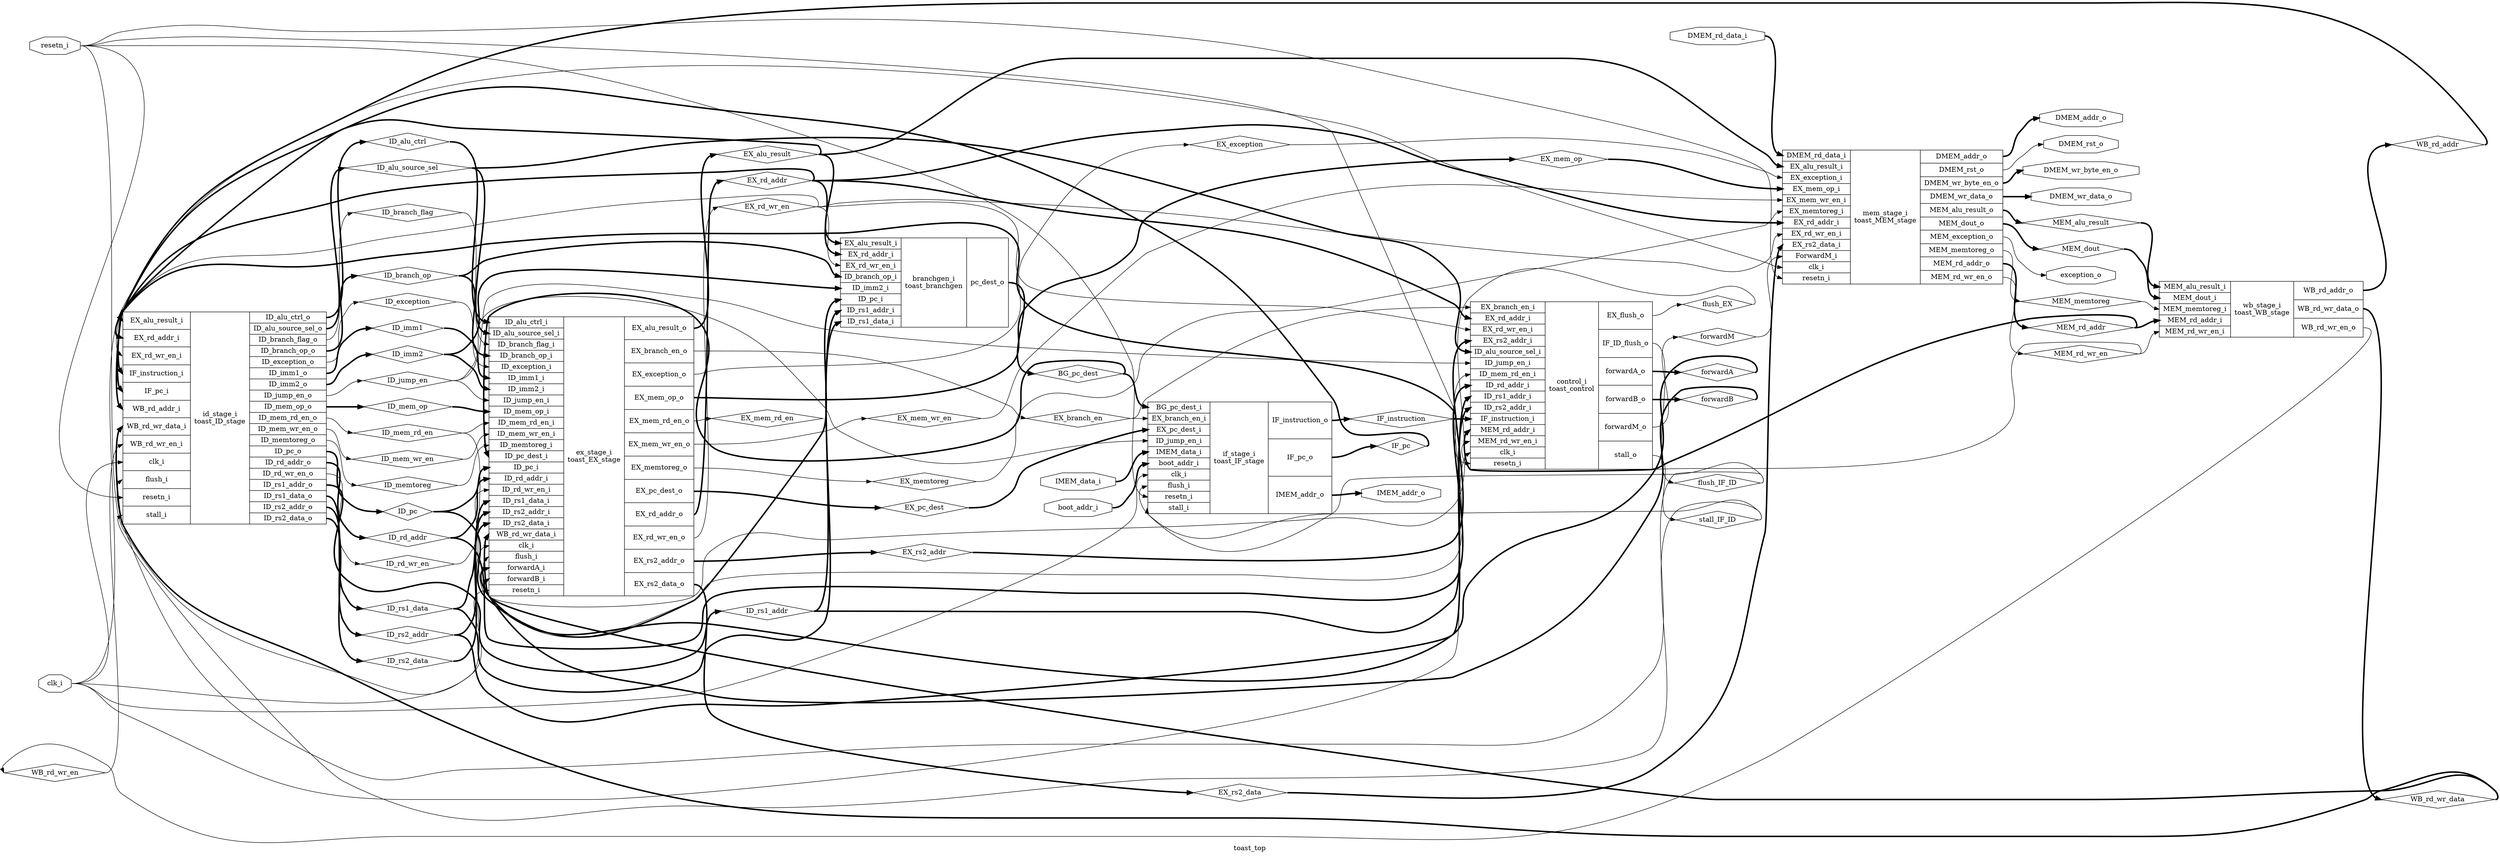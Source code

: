 digraph "toast_top" {
label="toast_top";
rankdir="LR";
remincross=true;
n1 [ shape=diamond, label="WB_rd_wr_en", color="black", fontcolor="black" ];
n2 [ shape=diamond, label="WB_rd_wr_data", color="black", fontcolor="black" ];
n3 [ shape=diamond, label="WB_rd_addr", color="black", fontcolor="black" ];
n4 [ shape=diamond, label="MEM_rd_addr", color="black", fontcolor="black" ];
n5 [ shape=diamond, label="MEM_rd_wr_en", color="black", fontcolor="black" ];
n6 [ shape=diamond, label="MEM_alu_result", color="black", fontcolor="black" ];
n7 [ shape=diamond, label="MEM_memtoreg", color="black", fontcolor="black" ];
n8 [ shape=diamond, label="MEM_dout", color="black", fontcolor="black" ];
n9 [ shape=diamond, label="EX_branch_en", color="black", fontcolor="black" ];
n10 [ shape=diamond, label="EX_pc_dest", color="black", fontcolor="black" ];
n11 [ shape=diamond, label="EX_alu_result", color="black", fontcolor="black" ];
n12 [ shape=diamond, label="EX_rs2_addr", color="black", fontcolor="black" ];
n13 [ shape=diamond, label="EX_rd_addr", color="black", fontcolor="black" ];
n14 [ shape=diamond, label="EX_rd_wr_en", color="black", fontcolor="black" ];
n15 [ shape=diamond, label="EX_memtoreg", color="black", fontcolor="black" ];
n16 [ shape=diamond, label="EX_rs2_data", color="black", fontcolor="black" ];
n17 [ shape=diamond, label="EX_mem_op", color="black", fontcolor="black" ];
n18 [ shape=diamond, label="EX_mem_rd_en", color="black", fontcolor="black" ];
n19 [ shape=diamond, label="EX_mem_wr_en", color="black", fontcolor="black" ];
n20 [ shape=diamond, label="EX_exception", color="black", fontcolor="black" ];
n21 [ shape=diamond, label="ID_exception", color="black", fontcolor="black" ];
n22 [ shape=diamond, label="ID_rs2_addr", color="black", fontcolor="black" ];
n23 [ shape=diamond, label="ID_rs1_addr", color="black", fontcolor="black" ];
n24 [ shape=diamond, label="ID_rd_addr", color="black", fontcolor="black" ];
n25 [ shape=diamond, label="ID_rs2_data", color="black", fontcolor="black" ];
n26 [ shape=diamond, label="ID_rs1_data", color="black", fontcolor="black" ];
n27 [ shape=diamond, label="ID_imm2", color="black", fontcolor="black" ];
n28 [ shape=diamond, label="ID_imm1", color="black", fontcolor="black" ];
n29 [ shape=diamond, label="ID_mem_op", color="black", fontcolor="black" ];
n30 [ shape=diamond, label="ID_jump_en", color="black", fontcolor="black" ];
n31 [ shape=diamond, label="ID_memtoreg", color="black", fontcolor="black" ];
n32 [ shape=diamond, label="ID_rd_wr_en", color="black", fontcolor="black" ];
n33 [ shape=diamond, label="ID_mem_rd_en", color="black", fontcolor="black" ];
n34 [ shape=diamond, label="ID_mem_wr_en", color="black", fontcolor="black" ];
n35 [ shape=diamond, label="ID_branch_flag", color="black", fontcolor="black" ];
n36 [ shape=diamond, label="ID_branch_op", color="black", fontcolor="black" ];
n37 [ shape=diamond, label="ID_alu_ctrl", color="black", fontcolor="black" ];
n38 [ shape=diamond, label="ID_alu_source_sel", color="black", fontcolor="black" ];
n39 [ shape=diamond, label="ID_pc", color="black", fontcolor="black" ];
n40 [ shape=diamond, label="IF_pc", color="black", fontcolor="black" ];
n41 [ shape=diamond, label="IF_instruction", color="black", fontcolor="black" ];
n42 [ shape=diamond, label="BG_pc_dest", color="black", fontcolor="black" ];
n43 [ shape=diamond, label="flush_EX", color="black", fontcolor="black" ];
n44 [ shape=diamond, label="flush_IF_ID", color="black", fontcolor="black" ];
n45 [ shape=diamond, label="stall_IF_ID", color="black", fontcolor="black" ];
n46 [ shape=diamond, label="forwardM", color="black", fontcolor="black" ];
n47 [ shape=diamond, label="forwardB", color="black", fontcolor="black" ];
n48 [ shape=diamond, label="forwardA", color="black", fontcolor="black" ];
n49 [ shape=octagon, label="exception_o", color="black", fontcolor="black" ];
n50 [ shape=octagon, label="IMEM_addr_o", color="black", fontcolor="black" ];
n51 [ shape=octagon, label="IMEM_data_i", color="black", fontcolor="black" ];
n52 [ shape=octagon, label="boot_addr_i", color="black", fontcolor="black" ];
n53 [ shape=octagon, label="DMEM_rst_o", color="black", fontcolor="black" ];
n54 [ shape=octagon, label="DMEM_rd_data_i", color="black", fontcolor="black" ];
n55 [ shape=octagon, label="DMEM_wr_data_o", color="black", fontcolor="black" ];
n56 [ shape=octagon, label="DMEM_addr_o", color="black", fontcolor="black" ];
n57 [ shape=octagon, label="DMEM_wr_byte_en_o", color="black", fontcolor="black" ];
n58 [ shape=octagon, label="resetn_i", color="black", fontcolor="black" ];
n59 [ shape=octagon, label="clk_i", color="black", fontcolor="black" ];
c68 [ shape=record, label="{{<p60> MEM_alu_result_i|<p61> MEM_dout_i|<p62> MEM_memtoreg_i|<p63> MEM_rd_addr_i|<p64> MEM_rd_wr_en_i}|wb_stage_i\ntoast_WB_stage|{<p65> WB_rd_addr_o|<p66> WB_rd_wr_data_o|<p67> WB_rd_wr_en_o}}" ];
c84 [ shape=record, label="{{<p54> DMEM_rd_data_i|<p69> EX_alu_result_i|<p70> EX_exception_i|<p71> EX_mem_op_i|<p72> EX_mem_wr_en_i|<p73> EX_memtoreg_i|<p74> EX_rd_addr_i|<p75> EX_rd_wr_en_i|<p76> EX_rs2_data_i|<p77> ForwardM_i|<p59> clk_i|<p58> resetn_i}|mem_stage_i\ntoast_MEM_stage|{<p56> DMEM_addr_o|<p53> DMEM_rst_o|<p57> DMEM_wr_byte_en_o|<p55> DMEM_wr_data_o|<p78> MEM_alu_result_o|<p79> MEM_dout_o|<p80> MEM_exception_o|<p81> MEM_memtoreg_o|<p82> MEM_rd_addr_o|<p83> MEM_rd_wr_en_o}}" ];
c120 [ shape=record, label="{{<p85> ID_alu_ctrl_i|<p86> ID_alu_source_sel_i|<p87> ID_branch_flag_i|<p88> ID_branch_op_i|<p89> ID_exception_i|<p90> ID_imm1_i|<p91> ID_imm2_i|<p92> ID_jump_en_i|<p93> ID_mem_op_i|<p94> ID_mem_rd_en_i|<p95> ID_mem_wr_en_i|<p96> ID_memtoreg_i|<p97> ID_pc_dest_i|<p98> ID_pc_i|<p99> ID_rd_addr_i|<p100> ID_rd_wr_en_i|<p101> ID_rs1_data_i|<p102> ID_rs2_addr_i|<p103> ID_rs2_data_i|<p104> WB_rd_wr_data_i|<p59> clk_i|<p105> flush_i|<p106> forwardA_i|<p107> forwardB_i|<p58> resetn_i}|ex_stage_i\ntoast_EX_stage|{<p108> EX_alu_result_o|<p109> EX_branch_en_o|<p110> EX_exception_o|<p111> EX_mem_op_o|<p112> EX_mem_rd_en_o|<p113> EX_mem_wr_en_o|<p114> EX_memtoreg_o|<p115> EX_pc_dest_o|<p116> EX_rd_addr_o|<p117> EX_rd_wr_en_o|<p118> EX_rs2_addr_o|<p119> EX_rs2_data_o}}" ];
c123 [ shape=record, label="{{<p69> EX_alu_result_i|<p74> EX_rd_addr_i|<p75> EX_rd_wr_en_i|<p88> ID_branch_op_i|<p91> ID_imm2_i|<p98> ID_pc_i|<p121> ID_rs1_addr_i|<p101> ID_rs1_data_i}|branchgen_i\ntoast_branchgen|{<p122> pc_dest_o}}" ];
c148 [ shape=record, label="{{<p69> EX_alu_result_i|<p74> EX_rd_addr_i|<p75> EX_rd_wr_en_i|<p124> IF_instruction_i|<p125> IF_pc_i|<p126> WB_rd_addr_i|<p104> WB_rd_wr_data_i|<p127> WB_rd_wr_en_i|<p59> clk_i|<p105> flush_i|<p58> resetn_i|<p128> stall_i}|id_stage_i\ntoast_ID_stage|{<p129> ID_alu_ctrl_o|<p130> ID_alu_source_sel_o|<p131> ID_branch_flag_o|<p132> ID_branch_op_o|<p133> ID_exception_o|<p134> ID_imm1_o|<p135> ID_imm2_o|<p136> ID_jump_en_o|<p137> ID_mem_op_o|<p138> ID_mem_rd_en_o|<p139> ID_mem_wr_en_o|<p140> ID_memtoreg_o|<p141> ID_pc_o|<p142> ID_rd_addr_o|<p143> ID_rd_wr_en_o|<p144> ID_rs1_addr_o|<p145> ID_rs1_data_o|<p146> ID_rs2_addr_o|<p147> ID_rs2_data_o}}" ];
c154 [ shape=record, label="{{<p149> BG_pc_dest_i|<p150> EX_branch_en_i|<p151> EX_pc_dest_i|<p92> ID_jump_en_i|<p51> IMEM_data_i|<p52> boot_addr_i|<p59> clk_i|<p105> flush_i|<p58> resetn_i|<p128> stall_i}|if_stage_i\ntoast_IF_stage|{<p152> IF_instruction_o|<p153> IF_pc_o|<p50> IMEM_addr_o}}" ];
c162 [ shape=record, label="{{<p150> EX_branch_en_i|<p74> EX_rd_addr_i|<p75> EX_rd_wr_en_i|<p155> EX_rs2_addr_i|<p86> ID_alu_source_sel_i|<p92> ID_jump_en_i|<p94> ID_mem_rd_en_i|<p99> ID_rd_addr_i|<p121> ID_rs1_addr_i|<p102> ID_rs2_addr_i|<p124> IF_instruction_i|<p63> MEM_rd_addr_i|<p64> MEM_rd_wr_en_i|<p59> clk_i|<p58> resetn_i}|control_i\ntoast_control|{<p156> EX_flush_o|<p157> IF_ID_flush_o|<p158> forwardA_o|<p159> forwardB_o|<p160> forwardM_o|<p161> stall_o}}" ];
c68:p67:e -> n1:w [color="black", label=""];
n1:e -> c148:p127:w [color="black", label=""];
c120:p115:e -> n10:w [color="black", style="setlinewidth(3)", label=""];
n10:e -> c154:p151:w [color="black", style="setlinewidth(3)", label=""];
c120:p108:e -> n11:w [color="black", style="setlinewidth(3)", label=""];
n11:e -> c123:p69:w [color="black", style="setlinewidth(3)", label=""];
n11:e -> c148:p69:w [color="black", style="setlinewidth(3)", label=""];
n11:e -> c84:p69:w [color="black", style="setlinewidth(3)", label=""];
c120:p118:e -> n12:w [color="black", style="setlinewidth(3)", label=""];
n12:e -> c162:p155:w [color="black", style="setlinewidth(3)", label=""];
c120:p116:e -> n13:w [color="black", style="setlinewidth(3)", label=""];
n13:e -> c123:p74:w [color="black", style="setlinewidth(3)", label=""];
n13:e -> c148:p74:w [color="black", style="setlinewidth(3)", label=""];
n13:e -> c162:p74:w [color="black", style="setlinewidth(3)", label=""];
n13:e -> c84:p74:w [color="black", style="setlinewidth(3)", label=""];
c120:p117:e -> n14:w [color="black", label=""];
n14:e -> c123:p75:w [color="black", label=""];
n14:e -> c148:p75:w [color="black", label=""];
n14:e -> c162:p75:w [color="black", label=""];
n14:e -> c84:p75:w [color="black", label=""];
c120:p114:e -> n15:w [color="black", label=""];
n15:e -> c84:p73:w [color="black", label=""];
c120:p119:e -> n16:w [color="black", style="setlinewidth(3)", label=""];
n16:e -> c84:p76:w [color="black", style="setlinewidth(3)", label=""];
c120:p111:e -> n17:w [color="black", style="setlinewidth(3)", label=""];
n17:e -> c84:p71:w [color="black", style="setlinewidth(3)", label=""];
c120:p112:e -> n18:w [color="black", label=""];
c120:p113:e -> n19:w [color="black", label=""];
n19:e -> c84:p72:w [color="black", label=""];
c68:p66:e -> n2:w [color="black", style="setlinewidth(3)", label=""];
n2:e -> c120:p104:w [color="black", style="setlinewidth(3)", label=""];
n2:e -> c148:p104:w [color="black", style="setlinewidth(3)", label=""];
c120:p110:e -> n20:w [color="black", label=""];
n20:e -> c84:p70:w [color="black", label=""];
c148:p133:e -> n21:w [color="black", label=""];
n21:e -> c120:p89:w [color="black", label=""];
c148:p146:e -> n22:w [color="black", style="setlinewidth(3)", label=""];
n22:e -> c120:p102:w [color="black", style="setlinewidth(3)", label=""];
n22:e -> c162:p102:w [color="black", style="setlinewidth(3)", label=""];
c148:p144:e -> n23:w [color="black", style="setlinewidth(3)", label=""];
n23:e -> c123:p121:w [color="black", style="setlinewidth(3)", label=""];
n23:e -> c162:p121:w [color="black", style="setlinewidth(3)", label=""];
c148:p142:e -> n24:w [color="black", style="setlinewidth(3)", label=""];
n24:e -> c120:p99:w [color="black", style="setlinewidth(3)", label=""];
n24:e -> c162:p99:w [color="black", style="setlinewidth(3)", label=""];
c148:p147:e -> n25:w [color="black", style="setlinewidth(3)", label=""];
n25:e -> c120:p103:w [color="black", style="setlinewidth(3)", label=""];
c148:p145:e -> n26:w [color="black", style="setlinewidth(3)", label=""];
n26:e -> c120:p101:w [color="black", style="setlinewidth(3)", label=""];
n26:e -> c123:p101:w [color="black", style="setlinewidth(3)", label=""];
c148:p135:e -> n27:w [color="black", style="setlinewidth(3)", label=""];
n27:e -> c120:p91:w [color="black", style="setlinewidth(3)", label=""];
n27:e -> c123:p91:w [color="black", style="setlinewidth(3)", label=""];
c148:p134:e -> n28:w [color="black", style="setlinewidth(3)", label=""];
n28:e -> c120:p90:w [color="black", style="setlinewidth(3)", label=""];
c148:p137:e -> n29:w [color="black", style="setlinewidth(3)", label=""];
n29:e -> c120:p93:w [color="black", style="setlinewidth(3)", label=""];
c68:p65:e -> n3:w [color="black", style="setlinewidth(3)", label=""];
n3:e -> c148:p126:w [color="black", style="setlinewidth(3)", label=""];
c148:p136:e -> n30:w [color="black", label=""];
n30:e -> c120:p92:w [color="black", label=""];
n30:e -> c154:p92:w [color="black", label=""];
n30:e -> c162:p92:w [color="black", label=""];
c148:p140:e -> n31:w [color="black", label=""];
n31:e -> c120:p96:w [color="black", label=""];
c148:p143:e -> n32:w [color="black", label=""];
n32:e -> c120:p100:w [color="black", label=""];
c148:p138:e -> n33:w [color="black", label=""];
n33:e -> c120:p94:w [color="black", label=""];
n33:e -> c162:p94:w [color="black", label=""];
c148:p139:e -> n34:w [color="black", label=""];
n34:e -> c120:p95:w [color="black", label=""];
c148:p131:e -> n35:w [color="black", label=""];
n35:e -> c120:p87:w [color="black", label=""];
c148:p132:e -> n36:w [color="black", style="setlinewidth(3)", label=""];
n36:e -> c120:p88:w [color="black", style="setlinewidth(3)", label=""];
n36:e -> c123:p88:w [color="black", style="setlinewidth(3)", label=""];
c148:p129:e -> n37:w [color="black", style="setlinewidth(3)", label=""];
n37:e -> c120:p85:w [color="black", style="setlinewidth(3)", label=""];
c148:p130:e -> n38:w [color="black", style="setlinewidth(3)", label=""];
n38:e -> c120:p86:w [color="black", style="setlinewidth(3)", label=""];
n38:e -> c162:p86:w [color="black", style="setlinewidth(3)", label=""];
c148:p141:e -> n39:w [color="black", style="setlinewidth(3)", label=""];
n39:e -> c120:p98:w [color="black", style="setlinewidth(3)", label=""];
n39:e -> c123:p98:w [color="black", style="setlinewidth(3)", label=""];
c84:p82:e -> n4:w [color="black", style="setlinewidth(3)", label=""];
n4:e -> c162:p63:w [color="black", style="setlinewidth(3)", label=""];
n4:e -> c68:p63:w [color="black", style="setlinewidth(3)", label=""];
c154:p153:e -> n40:w [color="black", style="setlinewidth(3)", label=""];
n40:e -> c148:p125:w [color="black", style="setlinewidth(3)", label=""];
c154:p152:e -> n41:w [color="black", style="setlinewidth(3)", label=""];
n41:e -> c148:p124:w [color="black", style="setlinewidth(3)", label=""];
n41:e -> c162:p124:w [color="black", style="setlinewidth(3)", label=""];
c123:p122:e -> n42:w [color="black", style="setlinewidth(3)", label=""];
n42:e -> c120:p97:w [color="black", style="setlinewidth(3)", label=""];
n42:e -> c154:p149:w [color="black", style="setlinewidth(3)", label=""];
c162:p156:e -> n43:w [color="black", label=""];
n43:e -> c120:p105:w [color="black", label=""];
c162:p157:e -> n44:w [color="black", label=""];
n44:e -> c148:p105:w [color="black", label=""];
n44:e -> c154:p105:w [color="black", label=""];
c162:p161:e -> n45:w [color="black", label=""];
n45:e -> c148:p128:w [color="black", label=""];
n45:e -> c154:p128:w [color="black", label=""];
c162:p160:e -> n46:w [color="black", label=""];
n46:e -> c84:p77:w [color="black", label=""];
c162:p159:e -> n47:w [color="black", style="setlinewidth(3)", label=""];
n47:e -> c120:p107:w [color="black", style="setlinewidth(3)", label=""];
c162:p158:e -> n48:w [color="black", style="setlinewidth(3)", label=""];
n48:e -> c120:p106:w [color="black", style="setlinewidth(3)", label=""];
c84:p80:e -> n49:w [color="black", label=""];
c84:p83:e -> n5:w [color="black", label=""];
n5:e -> c162:p64:w [color="black", label=""];
n5:e -> c68:p64:w [color="black", label=""];
c154:p50:e -> n50:w [color="black", style="setlinewidth(3)", label=""];
n51:e -> c154:p51:w [color="black", style="setlinewidth(3)", label=""];
n52:e -> c154:p52:w [color="black", style="setlinewidth(3)", label=""];
c84:p53:e -> n53:w [color="black", label=""];
n54:e -> c84:p54:w [color="black", style="setlinewidth(3)", label=""];
c84:p55:e -> n55:w [color="black", style="setlinewidth(3)", label=""];
c84:p56:e -> n56:w [color="black", style="setlinewidth(3)", label=""];
c84:p57:e -> n57:w [color="black", style="setlinewidth(3)", label=""];
n58:e -> c120:p58:w [color="black", label=""];
n58:e -> c148:p58:w [color="black", label=""];
n58:e -> c154:p58:w [color="black", label=""];
n58:e -> c162:p58:w [color="black", label=""];
n58:e -> c84:p58:w [color="black", label=""];
n59:e -> c120:p59:w [color="black", label=""];
n59:e -> c148:p59:w [color="black", label=""];
n59:e -> c154:p59:w [color="black", label=""];
n59:e -> c162:p59:w [color="black", label=""];
n59:e -> c84:p59:w [color="black", label=""];
c84:p78:e -> n6:w [color="black", style="setlinewidth(3)", label=""];
n6:e -> c68:p60:w [color="black", style="setlinewidth(3)", label=""];
c84:p81:e -> n7:w [color="black", label=""];
n7:e -> c68:p62:w [color="black", label=""];
c84:p79:e -> n8:w [color="black", style="setlinewidth(3)", label=""];
n8:e -> c68:p61:w [color="black", style="setlinewidth(3)", label=""];
c120:p109:e -> n9:w [color="black", label=""];
n9:e -> c154:p150:w [color="black", label=""];
n9:e -> c162:p150:w [color="black", label=""];
}
